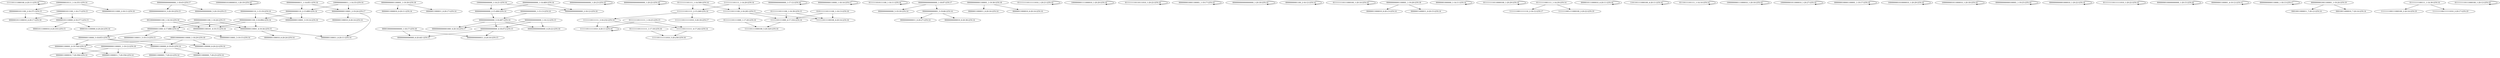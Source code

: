 digraph G {
    "1111101111000100_4-20:11-LEN:16" -> "1111101111000100_4-20:11-LEN:16";
    "000000001011100_2-16:371-LEN:15" -> "0000001011100010_4-20:17-LEN:16";
    "000000001011100_2-16:371-LEN:15" -> "000000101110000_4-18:377-LEN:15";
    "00000000000000000_1-18:43-LEN:17" -> "000000000000010_5-20:18-LEN:15";
    "00000000000000000_1-18:43-LEN:17" -> "000000000000000_5-20:19-LEN:15";
    "1000000001010000010_1-20:19-LEN:19" -> "1000000001010000010_1-20:19-LEN:19";
    "000000000001100_1-16:26-LEN:15" -> "000000000110001_4-19:34-LEN:15";
    "000000000001100_1-16:26-LEN:15" -> "0000000001100101_4-19:15-LEN:16";
    "000000000001100_1-16:26-LEN:15" -> "00000000011000_4-17:886-LEN:14";
    "00000000000110_1-15:19-LEN:14" -> "0000000000110001_3-19:14-LEN:16";
    "00000000000110_1-15:19-LEN:14" -> "00000000001100_3-16:894-LEN:14";
    "000000000001100001_1-19:30-LEN:18" -> "00000011000010_6-20:11-LEN:14";
    "000000000001100001_1-19:30-LEN:18" -> "00000011000011_6-20:17-LEN:14";
    "00000000000000_2-15:496-LEN:14" -> "00000000000000_3-16:497-LEN:14";
    "0000000000000000000_1-20:23-LEN:19" -> "0000000000000000000_1-20:23-LEN:19";
    "0000000000000000000_1-20:22-LEN:19" -> "0000000000000000000_1-20:22-LEN:19";
    "1111110111111010_4-20:11-LEN:16" -> "1111110111111010_4-20:11-LEN:16";
    "0000000000000000_1-17:12-LEN:16" -> "0000000000000000_1-17:12-LEN:16";
    "00000001100000_6-19:93-LEN:14" -> "00000011000001_7-20:22-LEN:14";
    "00000001100000_6-19:93-LEN:14" -> "00000011000000_7-20:23-LEN:14";
    "000000000000000_4-18:472-LEN:15" -> "000000000000000_6-20:441-LEN:15";
    "000000000000000_4-18:472-LEN:15" -> "000000000000011_6-20:16-LEN:15";
    "00000000000110000_1-18:14-LEN:17" -> "00000000000110000_1-18:14-LEN:17";
    "00000000000011_1-14:851-LEN:14" -> "00000000000110_2-15:889-LEN:14";
    "00000000000011_1-14:851-LEN:14" -> "00000000000110001_2-19:24-LEN:17";
    "10000000000000_1-14:21-LEN:14" -> "00000000000000_2-15:496-LEN:14";
    "10000000000000_1-14:21-LEN:14" -> "0000000000000000_2-18:12-LEN:16";
    "000010000000110000_1-18:29-LEN:18" -> "00000001100000_6-19:93-LEN:14";
    "000010000000110000_1-18:29-LEN:18" -> "00000001100000_6-20:22-LEN:14";
    "000010000000110000_1-18:29-LEN:18" -> "00000001100001_6-19:764-LEN:14";
    "000010000000000000_1-18:17-LEN:18" -> "000000000000000_6-20:441-LEN:15";
    "000010000000000000_1-18:17-LEN:18" -> "000000000000011_6-20:16-LEN:15";
    "0111111010111100_1-16:11-LEN:16" -> "0111111010111100_1-16:11-LEN:16";
    "00000000000000000_1-18:87-LEN:17" -> "00000000000000_5-19:18-LEN:14";
    "00000000000000000_1-18:87-LEN:17" -> "00000000000001_5-19:66-LEN:14";
    "0010000000001100_1-16:16-LEN:16" -> "000000000110001_4-19:34-LEN:15";
    "0010000000001100_1-16:16-LEN:16" -> "0000000001100101_4-19:15-LEN:16";
    "0010000000001100_1-16:16-LEN:16" -> "00000000011000_4-17:886-LEN:14";
    "000000000110001_4-19:34-LEN:15" -> "00000001100010_6-20:24-LEN:14";
    "000000000110001_4-19:34-LEN:15" -> "00000001100011_6-20:11-LEN:14";
    "000000000001100001_1-19:36-LEN:18" -> "00000011000011_6-20:16-LEN:14";
    "000000000001100001_1-19:36-LEN:18" -> "00000011000010_6-20:14-LEN:14";
    "000000000000000_1-16:12-LEN:15" -> "000000000000000_4-18:472-LEN:15";
    "000000000000000_1-16:12-LEN:15" -> "0000000000000000_4-20:22-LEN:16";
    "000000000000000_1-16:12-LEN:15" -> "00000000000001000_4-20:14-LEN:17";
    "01111111101111_1-14:500-LEN:14" -> "11111111011111_2-15:248-LEN:14";
    "01111111101111_1-14:500-LEN:14" -> "111111110111100_2-16:281-LEN:15";
    "11111111011111_2-15:248-LEN:14" -> "11111110111111_3-16:232-LEN:14";
    "11111111011111_2-15:248-LEN:14" -> "11111110111111010_3-20:18-LEN:17";
    "0111111110111111010_1-20:21-LEN:19" -> "0111111110111111010_1-20:21-LEN:19";
    "1000000001111000010_1-20:20-LEN:19" -> "1000000001111000010_1-20:20-LEN:19";
    "0111111110110111010_1-20:22-LEN:19" -> "0111111110110111010_1-20:22-LEN:19";
    "0111111101111111_1-17:18-LEN:16" -> "1111101111111010_5-20:256-LEN:16";
    "0000000010001100001_1-19:17-LEN:19" -> "0000000010001100001_1-19:17-LEN:19";
    "00000000000000_1-15:13-LEN:14" -> "00000000000000_3-16:497-LEN:14";
    "0111111101111000_1-17:20-LEN:16" -> "1111101111000100_5-20:320-LEN:16";
    "11111101111000_4-17:316-LEN:14" -> "1111101111000100_5-20:320-LEN:16";
    "0000000000000000000_1-20:18-LEN:19" -> "0000000000000000000_1-20:18-LEN:19";
    "000000101110000_4-18:377-LEN:15" -> "000010111000010_6-20:355-LEN:15";
    "000000101110000_4-18:377-LEN:15" -> "00001011100000_6-20:24-LEN:14";
    "00000000001100_2-16:12-LEN:14" -> "00000000001100_2-16:12-LEN:14";
    "0111111110111000100_1-20:14-LEN:19" -> "0111111110111000100_1-20:14-LEN:19";
    "000000000001100001_1-19:28-LEN:18" -> "00000011000010_6-20:13-LEN:14";
    "000000000001100001_1-19:28-LEN:18" -> "00000011000011_6-20:15-LEN:14";
    "10000000000011_1-14:35-LEN:14" -> "00000000000110_2-15:889-LEN:14";
    "10000000000011_1-14:35-LEN:14" -> "00000000000110001_2-19:24-LEN:17";
    "00000001000000_1-14:11-LEN:14" -> "00000001000000_1-14:11-LEN:14";
    "011111110111100_1-16:39-LEN:15" -> "1111110111100100_4-20:14-LEN:16";
    "011111110111100_1-16:39-LEN:15" -> "11111101111000_4-17:316-LEN:14";
    "011111110111111_1-16:25-LEN:15" -> "1111110111111010_4-20:11-LEN:16";
    "011111110111111_1-16:25-LEN:15" -> "11111101111111_4-17:242-LEN:14";
    "00000000110000_5-18:855-LEN:14" -> "00000001100000_6-19:93-LEN:14";
    "00000000110000_5-18:855-LEN:14" -> "00000001100000_6-20:22-LEN:14";
    "00000000110000_5-18:855-LEN:14" -> "00000001100001_6-19:764-LEN:14";
    "11111110111111_3-16:232-LEN:14" -> "1111110111111010_4-20:11-LEN:16";
    "11111110111111_3-16:232-LEN:14" -> "11111101111111_4-17:242-LEN:14";
    "0111111110110000100_1-20:29-LEN:19" -> "0111111110110000100_1-20:29-LEN:19";
    "11111101111111_4-17:242-LEN:14" -> "1111101111111010_5-20:256-LEN:16";
    "00000000001100_3-16:894-LEN:14" -> "000000000110001_4-19:34-LEN:15";
    "00000000001100_3-16:894-LEN:14" -> "0000000001100101_4-19:15-LEN:16";
    "00000000001100_3-16:894-LEN:14" -> "00000000011000_4-17:886-LEN:14";
    "01111111001111_1-14:29-LEN:14" -> "11111110011111110_2-18:12-LEN:17";
    "01111111001111_1-14:29-LEN:14" -> "1111111001111000100_2-20:22-LEN:19";
    "00000000000110_2-15:889-LEN:14" -> "0000000000110001_3-19:14-LEN:16";
    "00000000000110_2-15:889-LEN:14" -> "00000000001100_3-16:894-LEN:14";
    "0000010111000010_4-20:11-LEN:16" -> "0000010111000010_4-20:11-LEN:16";
    "11111111101111_1-14:20-LEN:14" -> "11111111011111_2-15:248-LEN:14";
    "11111111101111_1-14:20-LEN:14" -> "111111110111100_2-16:281-LEN:15";
    "1101101111000100_4-20:11-LEN:16" -> "1101101111000100_4-20:11-LEN:16";
    "111111110111100_2-16:281-LEN:15" -> "1111110111100100_4-20:14-LEN:16";
    "111111110111100_2-16:281-LEN:15" -> "11111101111000_4-17:316-LEN:14";
    "00000000000000_1-14:469-LEN:14" -> "00000000000000_2-15:496-LEN:14";
    "00000000000000_1-14:469-LEN:14" -> "0000000000000000_2-18:12-LEN:16";
    "01110111101111_1-14:14-LEN:14" -> "01110111101111_1-14:14-LEN:14";
    "1000000000111000010_1-20:16-LEN:19" -> "1000000000111000010_1-20:16-LEN:19";
    "00000001100001_6-19:764-LEN:14" -> "00000011000010_7-20:394-LEN:14";
    "00000001100001_6-19:764-LEN:14" -> "00000011000011_7-20:356-LEN:14";
    "1000000001011000010_1-20:27-LEN:19" -> "1000000001011000010_1-20:27-LEN:19";
    "00000000000110001_2-19:24-LEN:17" -> "00000001100011_6-20:11-LEN:14";
    "00000000000110001_2-19:24-LEN:17" -> "00000001100010_6-20:14-LEN:14";
    "0000000100001100001_1-19:17-LEN:19" -> "0000000100001100001_1-19:17-LEN:19";
    "1000000001010000010_1-20:29-LEN:19" -> "1000000001010000010_1-20:29-LEN:19";
    "1000000001011000010_1-20:18-LEN:19" -> "1000000001011000010_1-20:18-LEN:19";
    "00000000011000_4-17:886-LEN:14" -> "000000001100011_5-19:13-LEN:15";
    "00000000011000_4-17:886-LEN:14" -> "00000000110000_5-18:855-LEN:14";
    "00000000011000_4-17:886-LEN:14" -> "00000000110001_5-19:15-LEN:14";
    "10000000010111_1-14:351-LEN:14" -> "000000001011100_2-16:371-LEN:15";
    "10000000010111_1-14:351-LEN:14" -> "0000000010111000_2-18:11-LEN:16";
    "0000000000000100001_1-19:25-LEN:19" -> "0000000000000100001_1-19:25-LEN:19";
    "0101111110111100_1-16:13-LEN:16" -> "1111110111100100_4-20:14-LEN:16";
    "0101111110111100_1-16:13-LEN:16" -> "11111101111000_4-17:316-LEN:14";
    "0000000000001000010_1-20:22-LEN:19" -> "0000000000001000010_1-20:22-LEN:19";
    "000000000001100001_1-19:12-LEN:18" -> "00000011000010_7-20:394-LEN:14";
    "000000000001100001_1-19:12-LEN:18" -> "00000011000011_7-20:356-LEN:14";
    "00000000000000_3-16:497-LEN:14" -> "000000000000000_4-18:472-LEN:15";
    "00000000000000_3-16:497-LEN:14" -> "0000000000000000_4-20:22-LEN:16";
    "00000000000000_3-16:497-LEN:14" -> "00000000000001000_4-20:14-LEN:17";
    "0111111110111111010_1-20:22-LEN:19" -> "0111111110111111010_1-20:22-LEN:19";
    "00000000000001_5-19:66-LEN:14" -> "00000000000011_6-20:27-LEN:14";
    "00000000000001_5-19:66-LEN:14" -> "00000000000010_6-20:38-LEN:14";
    "00000000100000000000_1-20:15-LEN:20" -> "00000000100000000000_1-20:15-LEN:20";
    "000000001100001_4-19:12-LEN:15" -> "000000001100001_4-19:12-LEN:15";
    "00000000000110000_1-18:13-LEN:17" -> "00000000000110000_1-18:13-LEN:17";
    "0000000001001100001_1-19:24-LEN:19" -> "00010011000011_7-20:12-LEN:14";
    "0000000001001100001_1-19:24-LEN:19" -> "00010011000010_7-20:14-LEN:14";
    "01111111100111_1-14:30-LEN:14" -> "1111111100111000100_2-20:14-LEN:19";
    "01111111100111_1-14:30-LEN:14" -> "1111111100111111010_2-20:17-LEN:19";
    "0111111110111000100_1-20:12-LEN:19" -> "0111111110111000100_1-20:12-LEN:19";
    "100000001011100_1-16:17-LEN:15" -> "0000001011100010_4-20:17-LEN:16";
    "100000001011100_1-16:17-LEN:15" -> "000000101110000_4-18:377-LEN:15";
}
